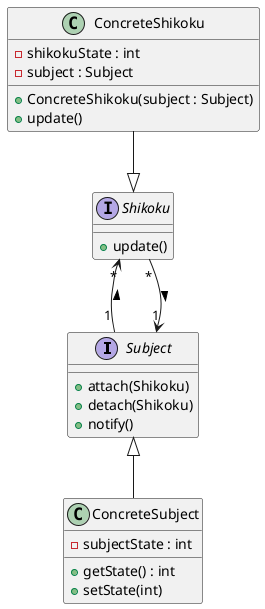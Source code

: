 @startuml UML_Klassendiagramm6.png
' Interface Klassen
interface Subject {
    + attach(Shikoku)
    + detach(Shikoku)
    + notify()
}

interface Shikoku {
    + update()
}

' Konkrete Klassen
class ConcreteSubject {
    - subjectState : int
    + getState() : int
    + setState(int)
}

class ConcreteShikoku {
    - shikokuState : int
    - subject : Subject
    + ConcreteShikoku(subject : Subject)
    + update()
}

' Vererbungen
ConcreteShikoku --|> Shikoku
Subject <|-- ConcreteSubject

' Assoziationen
Shikoku -[hidden]- Subject
Shikoku "*" <-- "1" Subject : <
Shikoku -[hidden]- Subject
Shikoku "*" --> "1" Subject : >
@enduml
